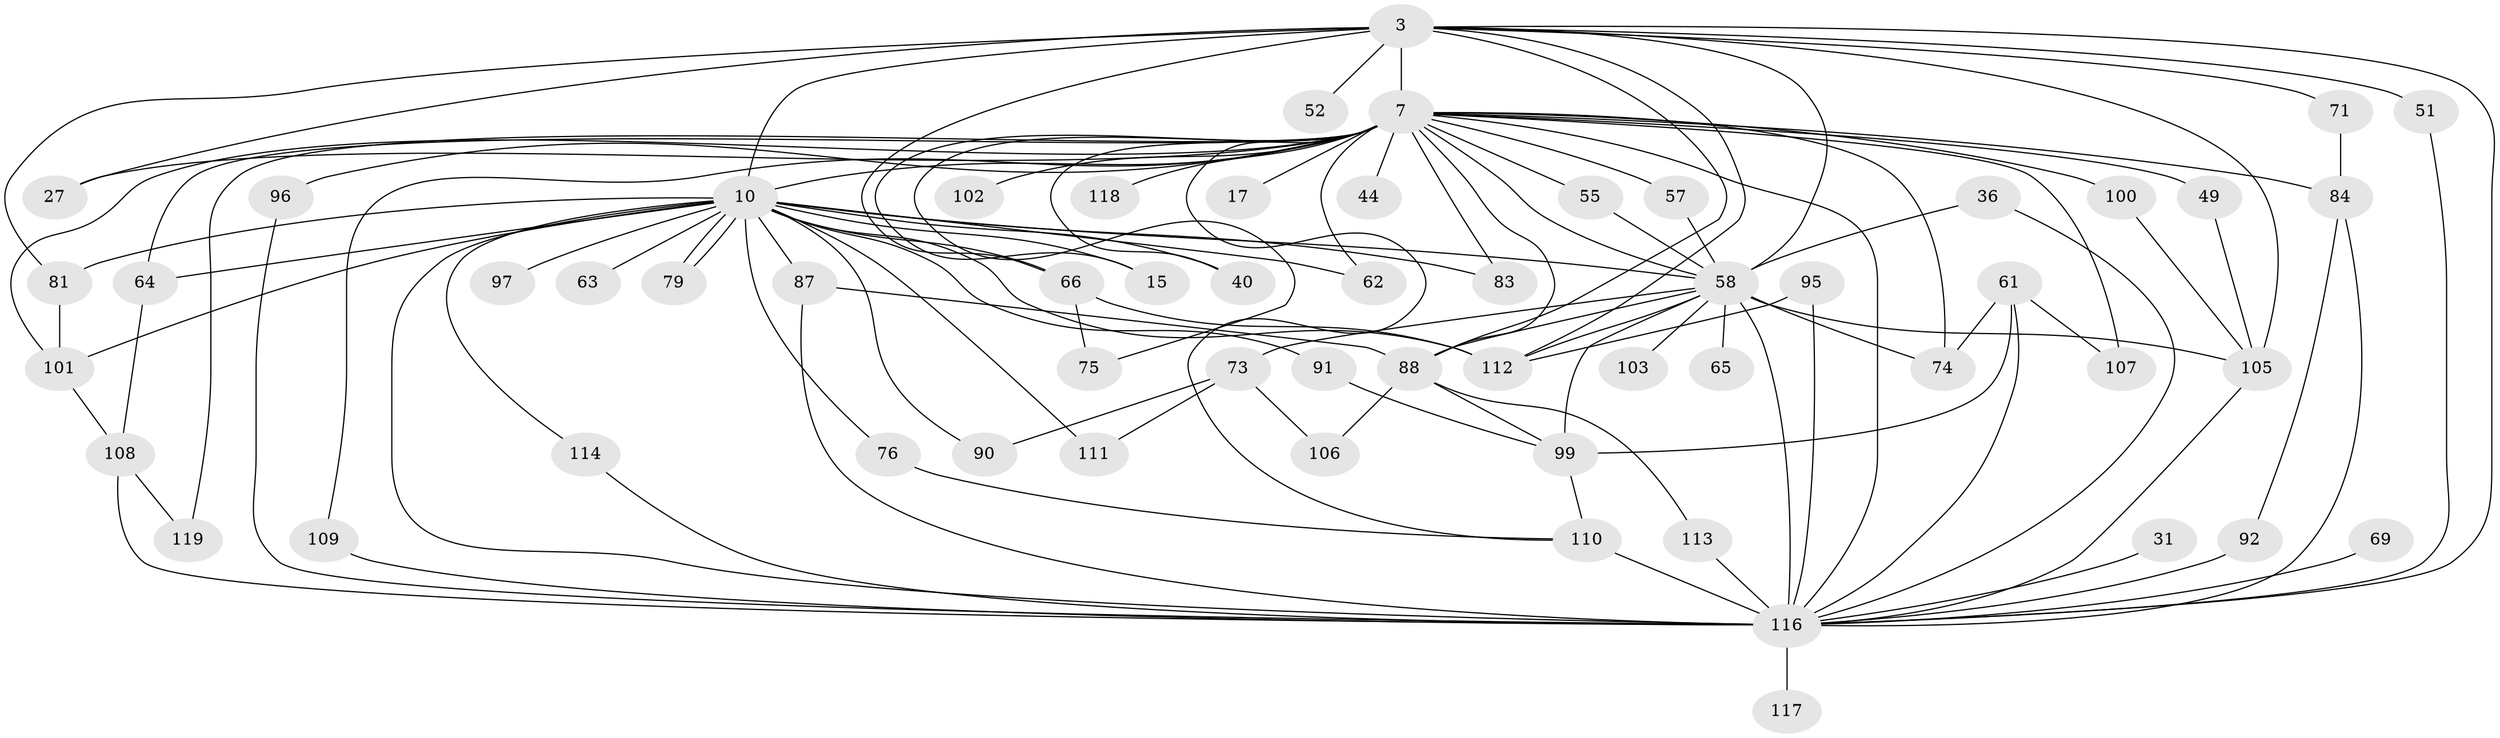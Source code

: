 // original degree distribution, {16: 0.01680672268907563, 29: 0.01680672268907563, 19: 0.008403361344537815, 18: 0.008403361344537815, 32: 0.008403361344537815, 17: 0.008403361344537815, 23: 0.008403361344537815, 21: 0.008403361344537815, 6: 0.05042016806722689, 3: 0.12605042016806722, 4: 0.08403361344537816, 2: 0.5798319327731093, 5: 0.06722689075630252, 7: 0.008403361344537815}
// Generated by graph-tools (version 1.1) at 2025/49/03/04/25 21:49:17]
// undirected, 59 vertices, 114 edges
graph export_dot {
graph [start="1"]
  node [color=gray90,style=filled];
  3 [super="+1"];
  7 [super="+2"];
  10 [super="+9+8"];
  15;
  17;
  27 [super="+12"];
  31;
  36;
  40;
  44;
  49;
  51;
  52;
  55;
  57;
  58 [super="+18+6+32"];
  61;
  62;
  63;
  64 [super="+59"];
  65;
  66 [super="+26+54"];
  69;
  71;
  73;
  74 [super="+22"];
  75;
  76;
  79;
  81 [super="+23+29"];
  83;
  84 [super="+35"];
  87 [super="+86"];
  88 [super="+28+34+80"];
  90;
  91;
  92;
  95;
  96 [super="+37"];
  97;
  99 [super="+56+78"];
  100;
  101 [super="+19"];
  102;
  103;
  105 [super="+82"];
  106;
  107;
  108 [super="+53+98"];
  109;
  110 [super="+89"];
  111;
  112 [super="+67"];
  113;
  114;
  116 [super="+43+68+94+50+115"];
  117;
  118;
  119;
  3 -- 7 [weight=4];
  3 -- 10 [weight=6];
  3 -- 52 [weight=2];
  3 -- 58 [weight=5];
  3 -- 71;
  3 -- 51;
  3 -- 27;
  3 -- 66 [weight=2];
  3 -- 105;
  3 -- 81 [weight=2];
  3 -- 88;
  3 -- 116 [weight=3];
  3 -- 112;
  7 -- 10 [weight=6];
  7 -- 15;
  7 -- 40;
  7 -- 44 [weight=2];
  7 -- 57;
  7 -- 62;
  7 -- 75;
  7 -- 83;
  7 -- 84 [weight=3];
  7 -- 96 [weight=2];
  7 -- 101 [weight=2];
  7 -- 102 [weight=2];
  7 -- 107;
  7 -- 109;
  7 -- 118 [weight=2];
  7 -- 17;
  7 -- 119;
  7 -- 27 [weight=2];
  7 -- 100;
  7 -- 49;
  7 -- 55;
  7 -- 58 [weight=5];
  7 -- 74;
  7 -- 88 [weight=3];
  7 -- 116 [weight=7];
  7 -- 64;
  7 -- 110;
  10 -- 15;
  10 -- 40;
  10 -- 63 [weight=2];
  10 -- 79;
  10 -- 79;
  10 -- 87 [weight=3];
  10 -- 64;
  10 -- 66 [weight=2];
  10 -- 90;
  10 -- 91;
  10 -- 97 [weight=2];
  10 -- 114;
  10 -- 62;
  10 -- 76;
  10 -- 111;
  10 -- 112;
  10 -- 83;
  10 -- 101;
  10 -- 81 [weight=2];
  10 -- 58 [weight=8];
  10 -- 116 [weight=10];
  31 -- 116;
  36 -- 58;
  36 -- 116;
  49 -- 105;
  51 -- 116;
  55 -- 58;
  57 -- 58;
  58 -- 74 [weight=2];
  58 -- 65 [weight=2];
  58 -- 73 [weight=2];
  58 -- 103 [weight=2];
  58 -- 105;
  58 -- 99;
  58 -- 116 [weight=6];
  58 -- 88;
  58 -- 112;
  61 -- 107;
  61 -- 74;
  61 -- 99;
  61 -- 116;
  64 -- 108;
  66 -- 75;
  66 -- 112;
  69 -- 116 [weight=2];
  71 -- 84;
  73 -- 90;
  73 -- 106;
  73 -- 111;
  76 -- 110;
  81 -- 101 [weight=2];
  84 -- 92;
  84 -- 116;
  87 -- 88;
  87 -- 116 [weight=2];
  88 -- 106;
  88 -- 113;
  88 -- 99;
  91 -- 99;
  92 -- 116;
  95 -- 116;
  95 -- 112;
  96 -- 116;
  99 -- 110;
  100 -- 105;
  101 -- 108 [weight=2];
  105 -- 116 [weight=3];
  108 -- 119;
  108 -- 116 [weight=3];
  109 -- 116;
  110 -- 116 [weight=3];
  113 -- 116;
  114 -- 116;
  116 -- 117 [weight=2];
}
